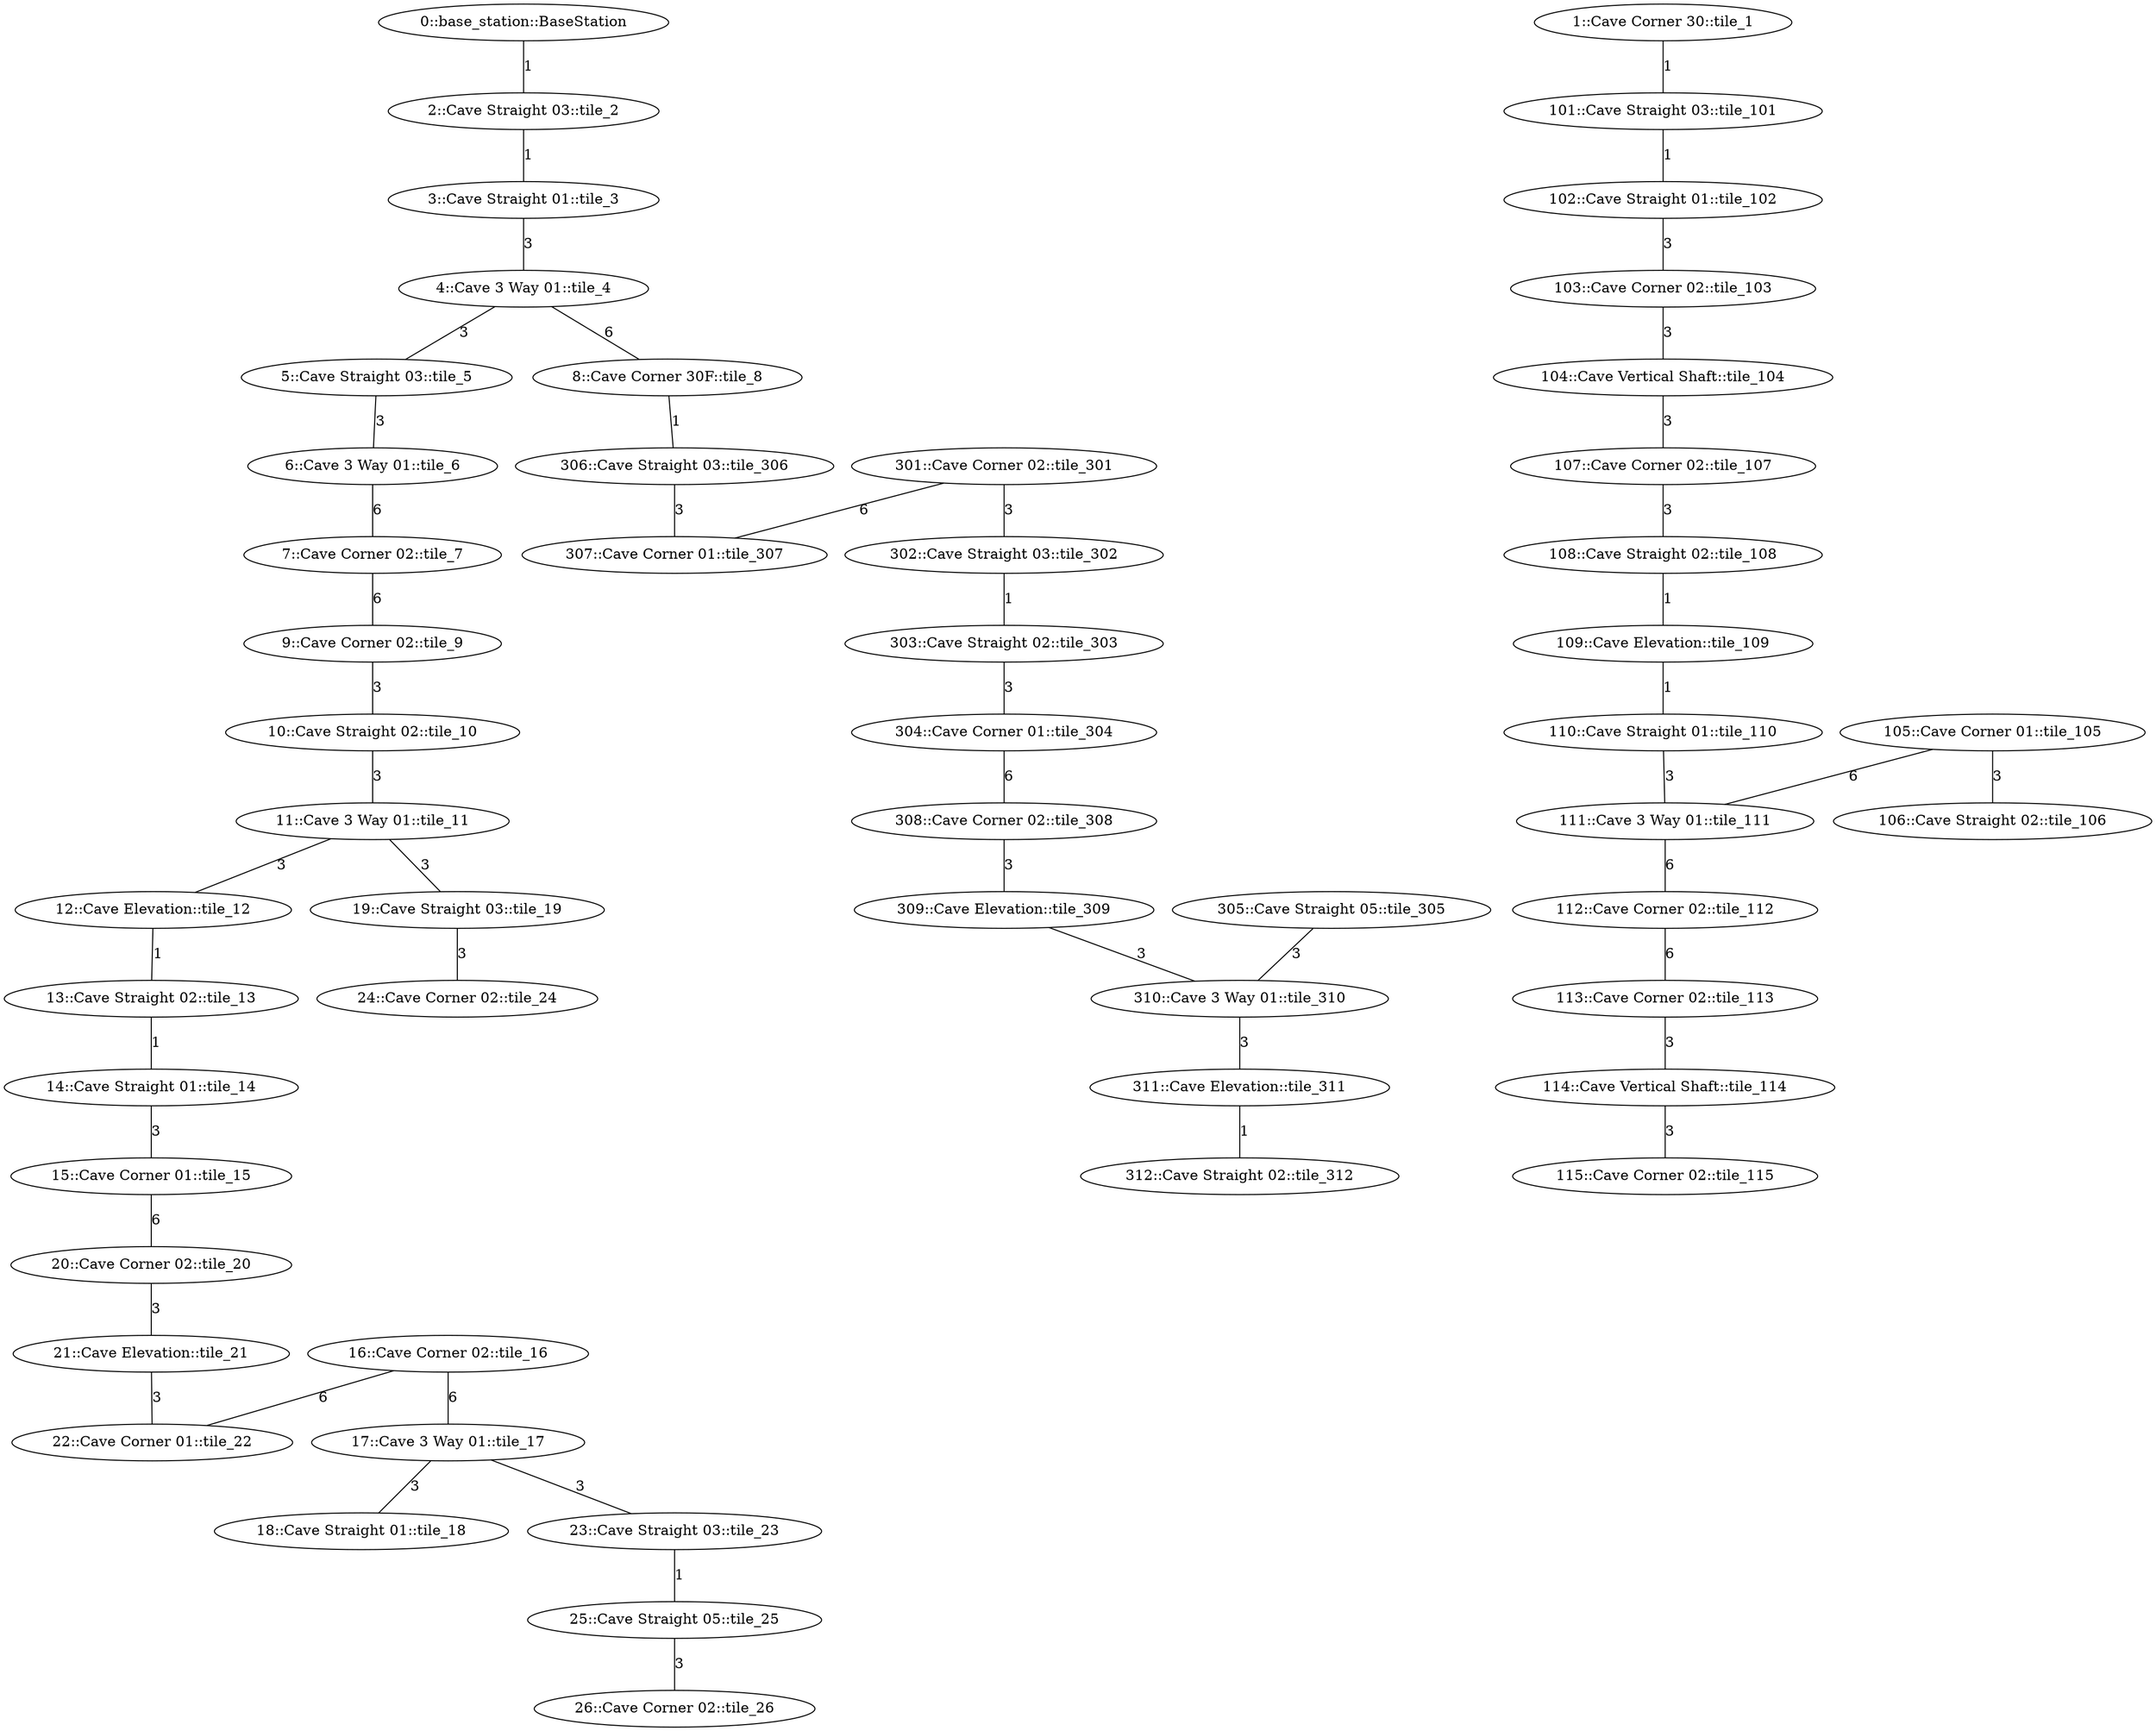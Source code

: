 /* Visibility graph for simple_cave_03 */
/* Generated with the generator.py script: */
/*   __main__.py simple_cave_03.tsv -\-graph-file simple_cave_03.dot -\-world-file simple_cave_03.sdf -\-world-name simple_cave_03 -\-scale_x 25 -\-scale_y 25 -\-cave -\-y0 25 -\-x0 0 -\-z0 0 -\-level_type row_col -\-levels_buf 5 */

graph {
  /* ==== Vertices ==== */

  /* Base station / Staging area */
  0   [label="0::base_station::BaseStation"];

  1   [label="1::Cave Corner 30::tile_1"];
  2   [label="2::Cave Straight 03::tile_2"];
  3   [label="3::Cave Straight 01::tile_3"];
  4   [label="4::Cave 3 Way 01::tile_4"];
  5   [label="5::Cave Straight 03::tile_5"];
  6   [label="6::Cave 3 Way 01::tile_6"];
  7   [label="7::Cave Corner 02::tile_7"];
  8   [label="8::Cave Corner 30F::tile_8"];
  9   [label="9::Cave Corner 02::tile_9"];
  10  [label="10::Cave Straight 02::tile_10"];
  11  [label="11::Cave 3 Way 01::tile_11"];
  12  [label="12::Cave Elevation::tile_12"];
  13  [label="13::Cave Straight 02::tile_13"];
  14  [label="14::Cave Straight 01::tile_14"];
  15  [label="15::Cave Corner 01::tile_15"];
  16  [label="16::Cave Corner 02::tile_16"];
  17  [label="17::Cave 3 Way 01::tile_17"];
  18  [label="18::Cave Straight 01::tile_18"];
  19  [label="19::Cave Straight 03::tile_19"];
  20  [label="20::Cave Corner 02::tile_20"];
  21  [label="21::Cave Elevation::tile_21"];
  22  [label="22::Cave Corner 01::tile_22"];
  23  [label="23::Cave Straight 03::tile_23"];
  24  [label="24::Cave Corner 02::tile_24"];
  25  [label="25::Cave Straight 05::tile_25"];
  26  [label="26::Cave Corner 02::tile_26"];

  101   [label="101::Cave Straight 03::tile_101"];
  102   [label="102::Cave Straight 01::tile_102"];
  103   [label="103::Cave Corner 02::tile_103"];
  104   [label="104::Cave Vertical Shaft::tile_104"];
  105   [label="105::Cave Corner 01::tile_105"];
  106   [label="106::Cave Straight 02::tile_106"];
  107   [label="107::Cave Corner 02::tile_107"];
  108   [label="108::Cave Straight 02::tile_108"];
  109   [label="109::Cave Elevation::tile_109"];
  110  [label="110::Cave Straight 01::tile_110"];
  111  [label="111::Cave 3 Way 01::tile_111"];
  112  [label="112::Cave Corner 02::tile_112"];
  113  [label="113::Cave Corner 02::tile_113"];
  114  [label="114::Cave Vertical Shaft::tile_114"];
  115  [label="115::Cave Corner 02::tile_115"];

  301   [label="301::Cave Corner 02::tile_301"];
  302   [label="302::Cave Straight 03::tile_302"];
  303   [label="303::Cave Straight 02::tile_303"];
  304   [label="304::Cave Corner 01::tile_304"];
  305   [label="305::Cave Straight 05::tile_305"];
  306   [label="306::Cave Straight 03::tile_306"];
  307   [label="307::Cave Corner 01::tile_307"];
  308   [label="308::Cave Corner 02::tile_308"];
  309   [label="309::Cave Elevation::tile_309"];
  310  [label="310::Cave 3 Way 01::tile_310"];
  311  [label="311::Cave Elevation::tile_311"];
  312  [label="312::Cave Straight 02::tile_312"];


  /* ==== Edges ==== */

  /* Base station */
  0  -- 2   [label=1];
  2  -- 3   [label=1];
  3  -- 4   [label=3];  /* Intersection */
  4  -- 5   [label=3];  /* Intersection */
  4  -- 8   [label=6];  /* Intersection */
  5  -- 6   [label=3];  /* Intersection */
  6  -- 7   [label=6];  /* Intersection */
  7  -- 9   [label=6];
  9  -- 10  [label=3];
  10 -- 11  [label=3];  /* Intersection */
  11 -- 12  [label=3];  /* Intersection */
  11 -- 19  [label=3];  /* Intersection */
  12 -- 13  [label=1];
  13 -- 14  [label=1];
  14 -- 15  [label=3];
  15 -- 20  [label=6];
  16 -- 17  [label=6];  /* Intersection */
  16 -- 22  [label=6];
  17 -- 18  [label=3];  /* Intersection */
  17 -- 23  [label=3];  /* Intersection */
  19 -- 24  [label=3];
  20 -- 21  [label=3];
  21 -- 22  [label=3];
  23 -- 25  [label=1];
  25 -- 26  [label=3];

  1  -- 101   [label=1];
  101  -- 102   [label=1];
  102  -- 103   [label=3];
  103  -- 104   [label=3];
  104  -- 107   [label=3];
  105  -- 106   [label=3];
  105  -- 111  [label=6];  /* Intersection */
  107  -- 108   [label=3];
  108  -- 109   [label=1];
  109  -- 110  [label=1];
  110 -- 111  [label=3];  /* Intersection */
  111 -- 112  [label=6];  /* Intersection */
  112 -- 113  [label=6];
  113 -- 114  [label=3];
  114 -- 115  [label=3];

  8  -- 306   [label=1];
  301  -- 302   [label=3];
  301  -- 307   [label=6];
  302  -- 303   [label=1];
  303  -- 304   [label=3];
  304  -- 308   [label=6];
  305  -- 310  [label=3];  /* Intersection */
  306  -- 307   [label=3];
  308  -- 309   [label=3];
  309  -- 310  [label=3];  /* Intersection */
  310 -- 311  [label=3];  /* Intersection */
  311 -- 312  [label=1];

}
